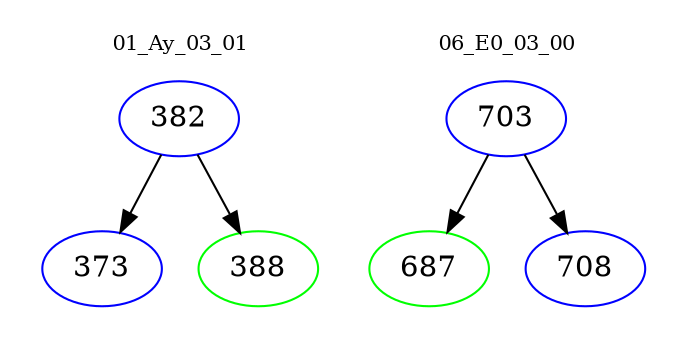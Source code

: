 digraph{
subgraph cluster_0 {
color = white
label = "01_Ay_03_01";
fontsize=10;
T0_382 [label="382", color="blue"]
T0_382 -> T0_373 [color="black"]
T0_373 [label="373", color="blue"]
T0_382 -> T0_388 [color="black"]
T0_388 [label="388", color="green"]
}
subgraph cluster_1 {
color = white
label = "06_E0_03_00";
fontsize=10;
T1_703 [label="703", color="blue"]
T1_703 -> T1_687 [color="black"]
T1_687 [label="687", color="green"]
T1_703 -> T1_708 [color="black"]
T1_708 [label="708", color="blue"]
}
}

